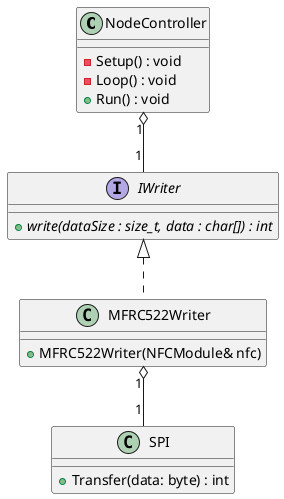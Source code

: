 @startuml

Class NodeController
{
    {method} - Setup() : void 
    {method} - Loop() : void
    {method} + Run() : void
}


class SPI {
   {method} + Transfer(data: byte) : int
}

interface IWriter {
    {abstract} + write(dataSize : size_t, data : char[]) : int
}

class MFRC522Writer {
    {method}  + MFRC522Writer(NFCModule& nfc)
}

NodeController "1" o-- "1" IWriter

IWriter <|.. MFRC522Writer
MFRC522Writer "1" o-- "1" SPI

@enduml